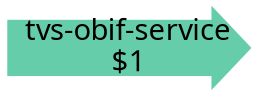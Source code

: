 // subgraph node: tvs-obif-service
digraph gvpr_result {
	graph [bgcolor=transparent,
		concentrate=true,
		fontname=Handlee,
		forcelabels=true,
		overlap=false,
		rankdir=LR
	];
	node [fontname=Handlee,
		shape=component
	];
	edge [fontname=Handlee];
	"tvs-obif-service"	[color=aquamarine3,
		label="tvs-obif-service\n$1",
		shape=rarrow,
		style=filled];
}

